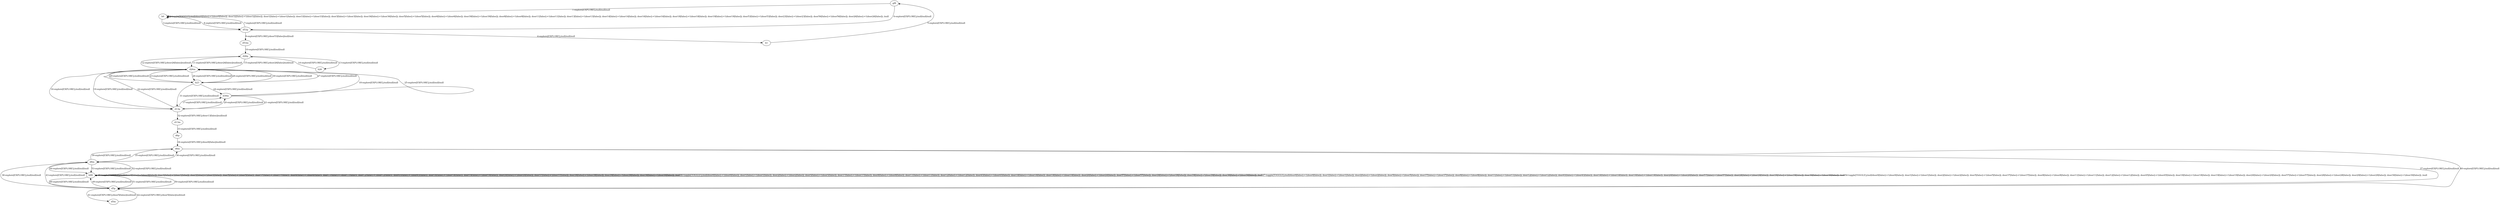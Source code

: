 # Total number of goals covered by this test: 1
# d8m --> b99

digraph g {
"gf8" -> "b0" [label = "1-explore[EXPLORE];/null/null/null"];
"b0" -> "b0" [label = "2-toggle[TOGGLE];/null/door0[false]:=!(door0[false]); door32[false]:=!(door32[false]); door1[false]:=!(door1[false]); door33[false]:=!(door33[false]); door3[false]:=!(door3[false]); door36[false]:=!(door36[false]); door5[false]:=!(door5[false]); door6[false]:=!(door6[false]); door39[false]:=!(door39[false]); door8[false]:=!(door8[false]); door11[false]:=!(door11[false]); door13[false]:=!(door13[false]); door14[false]:=!(door14[false]); door16[false]:=!(door16[false]); door18[false]:=!(door18[false]); door19[false]:=!(door19[false]); door53[false]:=!(door53[false]); door23[false]:=!(door23[false]); door56[false]:=!(door56[false]); door26[false]:=!(door26[false]); /null"];
"b0" -> "d53p" [label = "3-explore[EXPLORE];/null/null/null"];
"d53p" -> "b1" [label = "4-explore[EXPLORE];/null/null/null"];
"b1" -> "gf8" [label = "5-explore[EXPLORE];/null/null/null"];
"gf8" -> "d53p" [label = "6-explore[EXPLORE];/null/null/null"];
"d53p" -> "b0" [label = "7-explore[EXPLORE];/null/null/null"];
"b0" -> "d53p" [label = "8-explore[EXPLORE];/null/null/null"];
"d53p" -> "d53m" [label = "9-explore[EXPLORE];/door53[false]/null/null"];
"d53m" -> "d26p" [label = "10-explore[EXPLORE];/null/null/null"];
"d26p" -> "d26m" [label = "11-explore[EXPLORE];/door26[false]/null/null"];
"d26m" -> "d26p" [label = "12-explore[EXPLORE];/door26[false]/null/null"];
"d26p" -> "b26" [label = "13-explore[EXPLORE];/null/null/null"];
"b26" -> "d26p" [label = "14-explore[EXPLORE];/null/null/null"];
"d26p" -> "d26m" [label = "15-explore[EXPLORE];/door26[false]/null/null"];
"d26m" -> "d13p" [label = "16-explore[EXPLORE];/null/null/null"];
"d13p" -> "d39m" [label = "17-explore[EXPLORE];/null/null/null"];
"d39m" -> "d26m" [label = "18-explore[EXPLORE];/null/null/null"];
"d26m" -> "d13p" [label = "19-explore[EXPLORE];/null/null/null"];
"d13p" -> "d39m" [label = "20-explore[EXPLORE];/null/null/null"];
"d39m" -> "d13p" [label = "21-explore[EXPLORE];/null/null/null"];
"d13p" -> "d26m" [label = "22-explore[EXPLORE];/null/null/null"];
"d26m" -> "b23" [label = "23-explore[EXPLORE];/null/null/null"];
"b23" -> "d39m" [label = "24-explore[EXPLORE];/null/null/null"];
"d39m" -> "d26m" [label = "25-explore[EXPLORE];/null/null/null"];
"d26m" -> "b23" [label = "26-explore[EXPLORE];/null/null/null"];
"b23" -> "d26m" [label = "27-explore[EXPLORE];/null/null/null"];
"d26m" -> "b23" [label = "28-explore[EXPLORE];/null/null/null"];
"b23" -> "d26m" [label = "29-explore[EXPLORE];/null/null/null"];
"d26m" -> "b23" [label = "30-explore[EXPLORE];/null/null/null"];
"b23" -> "d13p" [label = "31-explore[EXPLORE];/null/null/null"];
"d13p" -> "d13m" [label = "32-explore[EXPLORE];/door13[false]/null/null"];
"d13m" -> "d6p" [label = "33-explore[EXPLORE];/null/null/null"];
"d6p" -> "d6m" [label = "34-explore[EXPLORE];/door6[false]/null/null"];
"d6m" -> "d8m" [label = "35-explore[EXPLORE];/null/null/null"];
"d8m" -> "d6m" [label = "36-explore[EXPLORE];/null/null/null"];
"d6m" -> "d5p" [label = "37-explore[EXPLORE];/null/null/null"];
"d5p" -> "d8m" [label = "38-explore[EXPLORE];/null/null/null"];
"d8m" -> "d6m" [label = "39-explore[EXPLORE];/null/null/null"];
"d6m" -> "d5p" [label = "40-explore[EXPLORE];/null/null/null"];
"d5p" -> "d5m" [label = "41-explore[EXPLORE];/door5[false]/null/null"];
"d5m" -> "d5p" [label = "42-explore[EXPLORE];/door5[false]/null/null"];
"d5p" -> "d8m" [label = "43-explore[EXPLORE];/null/null/null"];
"d8m" -> "b99" [label = "44-explore[EXPLORE];/null/null/null"];
"b99" -> "b99" [label = "45-toggle[TOGGLE];/null/door0[false]:=!(door0[false]); door1[false]:=!(door1[false]); door2[false]:=!(door2[false]); door5[false]:=!(door5[false]); door37[false]:=!(door37[false]); door8[false]:=!(door8[false]); door11[false]:=!(door11[false]); door12[false]:=!(door12[false]); door45[false]:=!(door45[false]); door18[false]:=!(door18[false]); door19[false]:=!(door19[false]); door20[false]:=!(door20[false]); door57[false]:=!(door57[false]); door28[false]:=!(door28[false]); door29[false]:=!(door29[false]); door30[false]:=!(door30[false]); /null"];
"b99" -> "b99" [label = "46-toggle[TOGGLE];/null/door0[false]:=!(door0[false]); door1[false]:=!(door1[false]); door2[false]:=!(door2[false]); door5[false]:=!(door5[false]); door37[false]:=!(door37[false]); door8[false]:=!(door8[false]); door11[false]:=!(door11[false]); door12[false]:=!(door12[false]); door45[false]:=!(door45[false]); door18[false]:=!(door18[false]); door19[false]:=!(door19[false]); door20[false]:=!(door20[false]); door57[false]:=!(door57[false]); door28[false]:=!(door28[false]); door29[false]:=!(door29[false]); door30[false]:=!(door30[false]); /null"];
"b99" -> "b99" [label = "47-toggle[TOGGLE];/null/door0[false]:=!(door0[false]); door1[false]:=!(door1[false]); door2[false]:=!(door2[false]); door5[false]:=!(door5[false]); door37[false]:=!(door37[false]); door8[false]:=!(door8[false]); door11[false]:=!(door11[false]); door12[false]:=!(door12[false]); door45[false]:=!(door45[false]); door18[false]:=!(door18[false]); door19[false]:=!(door19[false]); door20[false]:=!(door20[false]); door57[false]:=!(door57[false]); door28[false]:=!(door28[false]); door29[false]:=!(door29[false]); door30[false]:=!(door30[false]); /null"];
"b99" -> "d5p" [label = "48-explore[EXPLORE];/null/null/null"];
"d5p" -> "b99" [label = "49-explore[EXPLORE];/null/null/null"];
"b99" -> "d5p" [label = "50-explore[EXPLORE];/null/null/null"];
"d5p" -> "b99" [label = "51-explore[EXPLORE];/null/null/null"];
"b99" -> "d8m" [label = "52-explore[EXPLORE];/null/null/null"];
"d8m" -> "b99" [label = "53-explore[EXPLORE];/null/null/null"];
"b99" -> "b99" [label = "54-toggle[TOGGLE];/null/door0[false]:=!(door0[false]); door1[false]:=!(door1[false]); door2[false]:=!(door2[false]); door5[false]:=!(door5[false]); door37[false]:=!(door37[false]); door8[false]:=!(door8[false]); door11[false]:=!(door11[false]); door12[false]:=!(door12[false]); door45[false]:=!(door45[false]); door18[false]:=!(door18[false]); door19[false]:=!(door19[false]); door20[false]:=!(door20[false]); door57[false]:=!(door57[false]); door28[false]:=!(door28[false]); door29[false]:=!(door29[false]); door30[false]:=!(door30[false]); /null"];
}